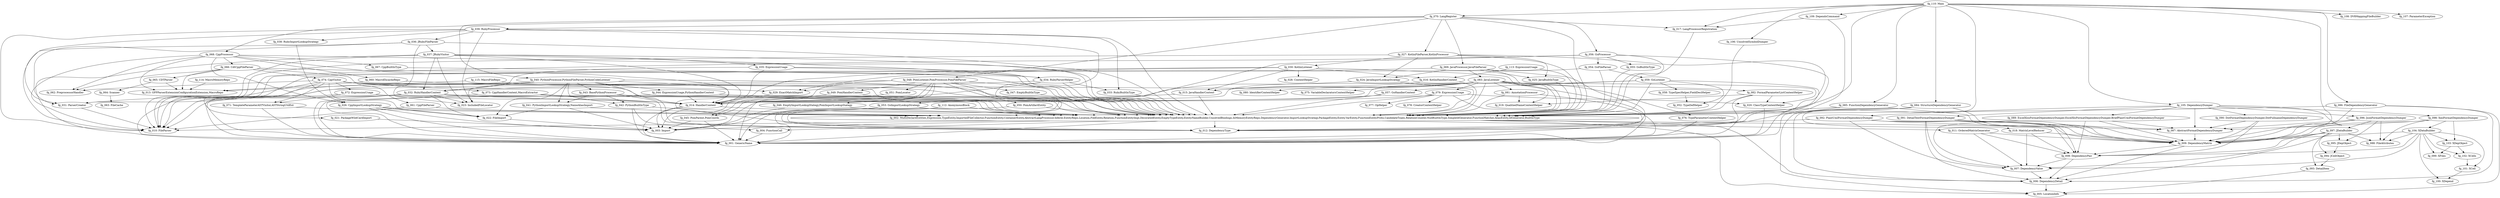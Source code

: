 digraph G { 
"fg_002: MultiDeclareEntities,Expression,TypeEntity,ImportedFileCollector,FunctionEntity,ContainerEntity,AbstractLangProcessor,Inferer,EntityRepo,Location,FileEntity,Relation,FunctionEntityImpl,DecoratedEntity,EmptyTypeEntity,EntityNameBuilder,UnsolvedBindings,InMemoryEntityRepo,DependencyGenerator,ImportLookupStrategy,PackageEntity,Entity,VarEntity,FunctionEntityProto,CandidateTypes,RelationCounter,NullBuiltInType,SimpleIdGenerator,FunctionMatcher,AliasEntity,IdGenerator,BuiltInType" -> "fg_012: DependencyType"; 
"fg_002: MultiDeclareEntities,Expression,TypeEntity,ImportedFileCollector,FunctionEntity,ContainerEntity,AbstractLangProcessor,Inferer,EntityRepo,Location,FileEntity,Relation,FunctionEntityImpl,DecoratedEntity,EmptyTypeEntity,EntityNameBuilder,UnsolvedBindings,InMemoryEntityRepo,DependencyGenerator,ImportLookupStrategy,PackageEntity,Entity,VarEntity,FunctionEntityProto,CandidateTypes,RelationCounter,NullBuiltInType,SimpleIdGenerator,FunctionMatcher,AliasEntity,IdGenerator,BuiltInType" -> "fg_011: OrderedMatrixGenerator"; 
"fg_002: MultiDeclareEntities,Expression,TypeEntity,ImportedFileCollector,FunctionEntity,ContainerEntity,AbstractLangProcessor,Inferer,EntityRepo,Location,FileEntity,Relation,FunctionEntityImpl,DecoratedEntity,EmptyTypeEntity,EntityNameBuilder,UnsolvedBindings,InMemoryEntityRepo,DependencyGenerator,ImportLookupStrategy,PackageEntity,Entity,VarEntity,FunctionEntityProto,CandidateTypes,RelationCounter,NullBuiltInType,SimpleIdGenerator,FunctionMatcher,AliasEntity,IdGenerator,BuiltInType" -> "fg_006: DependencyDetail"; 
"fg_002: MultiDeclareEntities,Expression,TypeEntity,ImportedFileCollector,FunctionEntity,ContainerEntity,AbstractLangProcessor,Inferer,EntityRepo,Location,FileEntity,Relation,FunctionEntityImpl,DecoratedEntity,EmptyTypeEntity,EntityNameBuilder,UnsolvedBindings,InMemoryEntityRepo,DependencyGenerator,ImportLookupStrategy,PackageEntity,Entity,VarEntity,FunctionEntityProto,CandidateTypes,RelationCounter,NullBuiltInType,SimpleIdGenerator,FunctionMatcher,AliasEntity,IdGenerator,BuiltInType" -> "fg_003: Import"; 
"fg_002: MultiDeclareEntities,Expression,TypeEntity,ImportedFileCollector,FunctionEntity,ContainerEntity,AbstractLangProcessor,Inferer,EntityRepo,Location,FileEntity,Relation,FunctionEntityImpl,DecoratedEntity,EmptyTypeEntity,EntityNameBuilder,UnsolvedBindings,InMemoryEntityRepo,DependencyGenerator,ImportLookupStrategy,PackageEntity,Entity,VarEntity,FunctionEntityProto,CandidateTypes,RelationCounter,NullBuiltInType,SimpleIdGenerator,FunctionMatcher,AliasEntity,IdGenerator,BuiltInType" -> "fg_004: FunctionCall"; 
"fg_002: MultiDeclareEntities,Expression,TypeEntity,ImportedFileCollector,FunctionEntity,ContainerEntity,AbstractLangProcessor,Inferer,EntityRepo,Location,FileEntity,Relation,FunctionEntityImpl,DecoratedEntity,EmptyTypeEntity,EntityNameBuilder,UnsolvedBindings,InMemoryEntityRepo,DependencyGenerator,ImportLookupStrategy,PackageEntity,Entity,VarEntity,FunctionEntityProto,CandidateTypes,RelationCounter,NullBuiltInType,SimpleIdGenerator,FunctionMatcher,AliasEntity,IdGenerator,BuiltInType" -> "fg_010: FileParser"; 
"fg_002: MultiDeclareEntities,Expression,TypeEntity,ImportedFileCollector,FunctionEntity,ContainerEntity,AbstractLangProcessor,Inferer,EntityRepo,Location,FileEntity,Relation,FunctionEntityImpl,DecoratedEntity,EmptyTypeEntity,EntityNameBuilder,UnsolvedBindings,InMemoryEntityRepo,DependencyGenerator,ImportLookupStrategy,PackageEntity,Entity,VarEntity,FunctionEntityProto,CandidateTypes,RelationCounter,NullBuiltInType,SimpleIdGenerator,FunctionMatcher,AliasEntity,IdGenerator,BuiltInType" -> "fg_009: DependencyMatrix"; 
"fg_002: MultiDeclareEntities,Expression,TypeEntity,ImportedFileCollector,FunctionEntity,ContainerEntity,AbstractLangProcessor,Inferer,EntityRepo,Location,FileEntity,Relation,FunctionEntityImpl,DecoratedEntity,EmptyTypeEntity,EntityNameBuilder,UnsolvedBindings,InMemoryEntityRepo,DependencyGenerator,ImportLookupStrategy,PackageEntity,Entity,VarEntity,FunctionEntityProto,CandidateTypes,RelationCounter,NullBuiltInType,SimpleIdGenerator,FunctionMatcher,AliasEntity,IdGenerator,BuiltInType" -> "fg_005: LocationInfo"; 
"fg_002: MultiDeclareEntities,Expression,TypeEntity,ImportedFileCollector,FunctionEntity,ContainerEntity,AbstractLangProcessor,Inferer,EntityRepo,Location,FileEntity,Relation,FunctionEntityImpl,DecoratedEntity,EmptyTypeEntity,EntityNameBuilder,UnsolvedBindings,InMemoryEntityRepo,DependencyGenerator,ImportLookupStrategy,PackageEntity,Entity,VarEntity,FunctionEntityProto,CandidateTypes,RelationCounter,NullBuiltInType,SimpleIdGenerator,FunctionMatcher,AliasEntity,IdGenerator,BuiltInType" -> "fg_001: GenericName"; 
"fg_004: FunctionCall" -> "fg_001: GenericName"; 
"fg_006: DependencyDetail" -> "fg_005: LocationInfo"; 
"fg_007: DependencyValue" -> "fg_006: DependencyDetail"; 
"fg_008: DependencyPair" -> "fg_007: DependencyValue"; 
"fg_008: DependencyPair" -> "fg_006: DependencyDetail"; 
"fg_009: DependencyMatrix" -> "fg_006: DependencyDetail"; 
"fg_009: DependencyMatrix" -> "fg_008: DependencyPair"; 
"fg_011: OrderedMatrixGenerator" -> "fg_007: DependencyValue"; 
"fg_011: OrderedMatrixGenerator" -> "fg_009: DependencyMatrix"; 
"fg_011: OrderedMatrixGenerator" -> "fg_008: DependencyPair"; 
"fg_014: HandlerContext" -> "fg_002: MultiDeclareEntities,Expression,TypeEntity,ImportedFileCollector,FunctionEntity,ContainerEntity,AbstractLangProcessor,Inferer,EntityRepo,Location,FileEntity,Relation,FunctionEntityImpl,DecoratedEntity,EmptyTypeEntity,EntityNameBuilder,UnsolvedBindings,InMemoryEntityRepo,DependencyGenerator,ImportLookupStrategy,PackageEntity,Entity,VarEntity,FunctionEntityProto,CandidateTypes,RelationCounter,NullBuiltInType,SimpleIdGenerator,FunctionMatcher,AliasEntity,IdGenerator,BuiltInType"; 
"fg_014: HandlerContext" -> "fg_003: Import"; 
"fg_014: HandlerContext" -> "fg_001: GenericName"; 
"fg_015: JavaHandlerContext" -> "fg_002: MultiDeclareEntities,Expression,TypeEntity,ImportedFileCollector,FunctionEntity,ContainerEntity,AbstractLangProcessor,Inferer,EntityRepo,Location,FileEntity,Relation,FunctionEntityImpl,DecoratedEntity,EmptyTypeEntity,EntityNameBuilder,UnsolvedBindings,InMemoryEntityRepo,DependencyGenerator,ImportLookupStrategy,PackageEntity,Entity,VarEntity,FunctionEntityProto,CandidateTypes,RelationCounter,NullBuiltInType,SimpleIdGenerator,FunctionMatcher,AliasEntity,IdGenerator,BuiltInType"; 
"fg_015: JavaHandlerContext" -> "fg_014: HandlerContext"; 
"fg_016: KotlinHandlerContext" -> "fg_002: MultiDeclareEntities,Expression,TypeEntity,ImportedFileCollector,FunctionEntity,ContainerEntity,AbstractLangProcessor,Inferer,EntityRepo,Location,FileEntity,Relation,FunctionEntityImpl,DecoratedEntity,EmptyTypeEntity,EntityNameBuilder,UnsolvedBindings,InMemoryEntityRepo,DependencyGenerator,ImportLookupStrategy,PackageEntity,Entity,VarEntity,FunctionEntityProto,CandidateTypes,RelationCounter,NullBuiltInType,SimpleIdGenerator,FunctionMatcher,AliasEntity,IdGenerator,BuiltInType"; 
"fg_016: KotlinHandlerContext" -> "fg_015: JavaHandlerContext"; 
"fg_017: LangProcessorRegistration" -> "fg_002: MultiDeclareEntities,Expression,TypeEntity,ImportedFileCollector,FunctionEntity,ContainerEntity,AbstractLangProcessor,Inferer,EntityRepo,Location,FileEntity,Relation,FunctionEntityImpl,DecoratedEntity,EmptyTypeEntity,EntityNameBuilder,UnsolvedBindings,InMemoryEntityRepo,DependencyGenerator,ImportLookupStrategy,PackageEntity,Entity,VarEntity,FunctionEntityProto,CandidateTypes,RelationCounter,NullBuiltInType,SimpleIdGenerator,FunctionMatcher,AliasEntity,IdGenerator,BuiltInType"; 
"fg_018: MatrixLevelReducer" -> "fg_007: DependencyValue"; 
"fg_018: MatrixLevelReducer" -> "fg_009: DependencyMatrix"; 
"fg_018: MatrixLevelReducer" -> "fg_008: DependencyPair"; 
"fg_020: ClassTypeContextHelper" -> "fg_001: GenericName"; 
"fg_021: PackageWildCardImport" -> "fg_003: Import"; 
"fg_022: FileImport" -> "fg_003: Import"; 
"fg_024: JavaImportLookupStrategy" -> "fg_002: MultiDeclareEntities,Expression,TypeEntity,ImportedFileCollector,FunctionEntity,ContainerEntity,AbstractLangProcessor,Inferer,EntityRepo,Location,FileEntity,Relation,FunctionEntityImpl,DecoratedEntity,EmptyTypeEntity,EntityNameBuilder,UnsolvedBindings,InMemoryEntityRepo,DependencyGenerator,ImportLookupStrategy,PackageEntity,Entity,VarEntity,FunctionEntityProto,CandidateTypes,RelationCounter,NullBuiltInType,SimpleIdGenerator,FunctionMatcher,AliasEntity,IdGenerator,BuiltInType"; 
"fg_024: JavaImportLookupStrategy" -> "fg_003: Import"; 
"fg_025: JavaBuiltInType" -> "fg_002: MultiDeclareEntities,Expression,TypeEntity,ImportedFileCollector,FunctionEntity,ContainerEntity,AbstractLangProcessor,Inferer,EntityRepo,Location,FileEntity,Relation,FunctionEntityImpl,DecoratedEntity,EmptyTypeEntity,EntityNameBuilder,UnsolvedBindings,InMemoryEntityRepo,DependencyGenerator,ImportLookupStrategy,PackageEntity,Entity,VarEntity,FunctionEntityProto,CandidateTypes,RelationCounter,NullBuiltInType,SimpleIdGenerator,FunctionMatcher,AliasEntity,IdGenerator,BuiltInType"; 
"fg_026: CppImportLookupStrategy" -> "fg_002: MultiDeclareEntities,Expression,TypeEntity,ImportedFileCollector,FunctionEntity,ContainerEntity,AbstractLangProcessor,Inferer,EntityRepo,Location,FileEntity,Relation,FunctionEntityImpl,DecoratedEntity,EmptyTypeEntity,EntityNameBuilder,UnsolvedBindings,InMemoryEntityRepo,DependencyGenerator,ImportLookupStrategy,PackageEntity,Entity,VarEntity,FunctionEntityProto,CandidateTypes,RelationCounter,NullBuiltInType,SimpleIdGenerator,FunctionMatcher,AliasEntity,IdGenerator,BuiltInType"; 
"fg_026: CppImportLookupStrategy" -> "fg_022: FileImport"; 
"fg_026: CppImportLookupStrategy" -> "fg_003: Import"; 
"fg_026: CppImportLookupStrategy" -> "fg_001: GenericName"; 
"fg_027: KotlinFileParser,KotlinProcessor" -> "fg_002: MultiDeclareEntities,Expression,TypeEntity,ImportedFileCollector,FunctionEntity,ContainerEntity,AbstractLangProcessor,Inferer,EntityRepo,Location,FileEntity,Relation,FunctionEntityImpl,DecoratedEntity,EmptyTypeEntity,EntityNameBuilder,UnsolvedBindings,InMemoryEntityRepo,DependencyGenerator,ImportLookupStrategy,PackageEntity,Entity,VarEntity,FunctionEntityProto,CandidateTypes,RelationCounter,NullBuiltInType,SimpleIdGenerator,FunctionMatcher,AliasEntity,IdGenerator,BuiltInType"; 
"fg_027: KotlinFileParser,KotlinProcessor" -> "fg_012: DependencyType"; 
"fg_027: KotlinFileParser,KotlinProcessor" -> "fg_025: JavaBuiltInType"; 
"fg_027: KotlinFileParser,KotlinProcessor" -> "fg_024: JavaImportLookupStrategy"; 
"fg_027: KotlinFileParser,KotlinProcessor" -> "fg_010: FileParser"; 
"fg_027: KotlinFileParser,KotlinProcessor" -> "fg_030: KotlinListener"; 
"fg_029: ExactMatchImport" -> "fg_003: Import"; 
"fg_030: KotlinListener" -> "fg_002: MultiDeclareEntities,Expression,TypeEntity,ImportedFileCollector,FunctionEntity,ContainerEntity,AbstractLangProcessor,Inferer,EntityRepo,Location,FileEntity,Relation,FunctionEntityImpl,DecoratedEntity,EmptyTypeEntity,EntityNameBuilder,UnsolvedBindings,InMemoryEntityRepo,DependencyGenerator,ImportLookupStrategy,PackageEntity,Entity,VarEntity,FunctionEntityProto,CandidateTypes,RelationCounter,NullBuiltInType,SimpleIdGenerator,FunctionMatcher,AliasEntity,IdGenerator,BuiltInType"; 
"fg_030: KotlinListener" -> "fg_029: ExactMatchImport"; 
"fg_030: KotlinListener" -> "fg_028: ContextHelper"; 
"fg_030: KotlinListener" -> "fg_016: KotlinHandlerContext"; 
"fg_030: KotlinListener" -> "fg_015: JavaHandlerContext"; 
"fg_030: KotlinListener" -> "fg_014: HandlerContext"; 
"fg_031: ParserCreator" -> "fg_010: FileParser"; 
"fg_032: RubyHandlerContext" -> "fg_002: MultiDeclareEntities,Expression,TypeEntity,ImportedFileCollector,FunctionEntity,ContainerEntity,AbstractLangProcessor,Inferer,EntityRepo,Location,FileEntity,Relation,FunctionEntityImpl,DecoratedEntity,EmptyTypeEntity,EntityNameBuilder,UnsolvedBindings,InMemoryEntityRepo,DependencyGenerator,ImportLookupStrategy,PackageEntity,Entity,VarEntity,FunctionEntityProto,CandidateTypes,RelationCounter,NullBuiltInType,SimpleIdGenerator,FunctionMatcher,AliasEntity,IdGenerator,BuiltInType"; 
"fg_032: RubyHandlerContext" -> "fg_031: ParserCreator"; 
"fg_032: RubyHandlerContext" -> "fg_022: FileImport"; 
"fg_032: RubyHandlerContext" -> "fg_010: FileParser"; 
"fg_032: RubyHandlerContext" -> "fg_023: IncludedFileLocator"; 
"fg_032: RubyHandlerContext" -> "fg_014: HandlerContext"; 
"fg_032: RubyHandlerContext" -> "fg_001: GenericName"; 
"fg_033: RubyBuiltInType" -> "fg_002: MultiDeclareEntities,Expression,TypeEntity,ImportedFileCollector,FunctionEntity,ContainerEntity,AbstractLangProcessor,Inferer,EntityRepo,Location,FileEntity,Relation,FunctionEntityImpl,DecoratedEntity,EmptyTypeEntity,EntityNameBuilder,UnsolvedBindings,InMemoryEntityRepo,DependencyGenerator,ImportLookupStrategy,PackageEntity,Entity,VarEntity,FunctionEntityProto,CandidateTypes,RelationCounter,NullBuiltInType,SimpleIdGenerator,FunctionMatcher,AliasEntity,IdGenerator,BuiltInType"; 
"fg_034: RubyParserHelper" -> "fg_002: MultiDeclareEntities,Expression,TypeEntity,ImportedFileCollector,FunctionEntity,ContainerEntity,AbstractLangProcessor,Inferer,EntityRepo,Location,FileEntity,Relation,FunctionEntityImpl,DecoratedEntity,EmptyTypeEntity,EntityNameBuilder,UnsolvedBindings,InMemoryEntityRepo,DependencyGenerator,ImportLookupStrategy,PackageEntity,Entity,VarEntity,FunctionEntityProto,CandidateTypes,RelationCounter,NullBuiltInType,SimpleIdGenerator,FunctionMatcher,AliasEntity,IdGenerator,BuiltInType"; 
"fg_034: RubyParserHelper" -> "fg_033: RubyBuiltInType"; 
"fg_034: RubyParserHelper" -> "fg_032: RubyHandlerContext"; 
"fg_034: RubyParserHelper" -> "fg_014: HandlerContext"; 
"fg_035: ExpressionUsage" -> "fg_002: MultiDeclareEntities,Expression,TypeEntity,ImportedFileCollector,FunctionEntity,ContainerEntity,AbstractLangProcessor,Inferer,EntityRepo,Location,FileEntity,Relation,FunctionEntityImpl,DecoratedEntity,EmptyTypeEntity,EntityNameBuilder,UnsolvedBindings,InMemoryEntityRepo,DependencyGenerator,ImportLookupStrategy,PackageEntity,Entity,VarEntity,FunctionEntityProto,CandidateTypes,RelationCounter,NullBuiltInType,SimpleIdGenerator,FunctionMatcher,AliasEntity,IdGenerator,BuiltInType"; 
"fg_035: ExpressionUsage" -> "fg_034: RubyParserHelper"; 
"fg_035: ExpressionUsage" -> "fg_032: RubyHandlerContext"; 
"fg_035: ExpressionUsage" -> "fg_014: HandlerContext"; 
"fg_036: JRubyFileParser" -> "fg_002: MultiDeclareEntities,Expression,TypeEntity,ImportedFileCollector,FunctionEntity,ContainerEntity,AbstractLangProcessor,Inferer,EntityRepo,Location,FileEntity,Relation,FunctionEntityImpl,DecoratedEntity,EmptyTypeEntity,EntityNameBuilder,UnsolvedBindings,InMemoryEntityRepo,DependencyGenerator,ImportLookupStrategy,PackageEntity,Entity,VarEntity,FunctionEntityProto,CandidateTypes,RelationCounter,NullBuiltInType,SimpleIdGenerator,FunctionMatcher,AliasEntity,IdGenerator,BuiltInType"; 
"fg_036: JRubyFileParser" -> "fg_031: ParserCreator"; 
"fg_036: JRubyFileParser" -> "fg_010: FileParser"; 
"fg_036: JRubyFileParser" -> "fg_023: IncludedFileLocator"; 
"fg_036: JRubyFileParser" -> "fg_037: JRubyVisitor"; 
"fg_037: JRubyVisitor" -> "fg_002: MultiDeclareEntities,Expression,TypeEntity,ImportedFileCollector,FunctionEntity,ContainerEntity,AbstractLangProcessor,Inferer,EntityRepo,Location,FileEntity,Relation,FunctionEntityImpl,DecoratedEntity,EmptyTypeEntity,EntityNameBuilder,UnsolvedBindings,InMemoryEntityRepo,DependencyGenerator,ImportLookupStrategy,PackageEntity,Entity,VarEntity,FunctionEntityProto,CandidateTypes,RelationCounter,NullBuiltInType,SimpleIdGenerator,FunctionMatcher,AliasEntity,IdGenerator,BuiltInType"; 
"fg_037: JRubyVisitor" -> "fg_031: ParserCreator"; 
"fg_037: JRubyVisitor" -> "fg_034: RubyParserHelper"; 
"fg_037: JRubyVisitor" -> "fg_032: RubyHandlerContext"; 
"fg_037: JRubyVisitor" -> "fg_035: ExpressionUsage"; 
"fg_037: JRubyVisitor" -> "fg_023: IncludedFileLocator"; 
"fg_037: JRubyVisitor" -> "fg_001: GenericName"; 
"fg_037: JRubyVisitor" -> "fg_014: HandlerContext"; 
"fg_038: RubyImportLookupStrategy" -> "fg_026: CppImportLookupStrategy"; 
"fg_039: RubyProcessor" -> "fg_012: DependencyType"; 
"fg_039: RubyProcessor" -> "fg_002: MultiDeclareEntities,Expression,TypeEntity,ImportedFileCollector,FunctionEntity,ContainerEntity,AbstractLangProcessor,Inferer,EntityRepo,Location,FileEntity,Relation,FunctionEntityImpl,DecoratedEntity,EmptyTypeEntity,EntityNameBuilder,UnsolvedBindings,InMemoryEntityRepo,DependencyGenerator,ImportLookupStrategy,PackageEntity,Entity,VarEntity,FunctionEntityProto,CandidateTypes,RelationCounter,NullBuiltInType,SimpleIdGenerator,FunctionMatcher,AliasEntity,IdGenerator,BuiltInType"; 
"fg_039: RubyProcessor" -> "fg_031: ParserCreator"; 
"fg_039: RubyProcessor" -> "fg_036: JRubyFileParser"; 
"fg_039: RubyProcessor" -> "fg_033: RubyBuiltInType"; 
"fg_039: RubyProcessor" -> "fg_010: FileParser"; 
"fg_039: RubyProcessor" -> "fg_023: IncludedFileLocator"; 
"fg_039: RubyProcessor" -> "fg_038: RubyImportLookupStrategy"; 
"fg_040: PythonProcessor,PythonFileParser,PythonCodeListener" -> "fg_002: MultiDeclareEntities,Expression,TypeEntity,ImportedFileCollector,FunctionEntity,ContainerEntity,AbstractLangProcessor,Inferer,EntityRepo,Location,FileEntity,Relation,FunctionEntityImpl,DecoratedEntity,EmptyTypeEntity,EntityNameBuilder,UnsolvedBindings,InMemoryEntityRepo,DependencyGenerator,ImportLookupStrategy,PackageEntity,Entity,VarEntity,FunctionEntityProto,CandidateTypes,RelationCounter,NullBuiltInType,SimpleIdGenerator,FunctionMatcher,AliasEntity,IdGenerator,BuiltInType"; 
"fg_040: PythonProcessor,PythonFileParser,PythonCodeListener" -> "fg_012: DependencyType"; 
"fg_040: PythonProcessor,PythonFileParser,PythonCodeListener" -> "fg_041: PythonImportLookupStrategy,NameAliasImport"; 
"fg_040: PythonProcessor,PythonFileParser,PythonCodeListener" -> "fg_022: FileImport"; 
"fg_040: PythonProcessor,PythonFileParser,PythonCodeListener" -> "fg_010: FileParser"; 
"fg_040: PythonProcessor,PythonFileParser,PythonCodeListener" -> "fg_043: BasePythonProcessor"; 
"fg_040: PythonProcessor,PythonFileParser,PythonCodeListener" -> "fg_023: IncludedFileLocator"; 
"fg_040: PythonProcessor,PythonFileParser,PythonCodeListener" -> "fg_014: HandlerContext"; 
"fg_040: PythonProcessor,PythonFileParser,PythonCodeListener" -> "fg_001: GenericName"; 
"fg_040: PythonProcessor,PythonFileParser,PythonCodeListener" -> "fg_044: ExpressionUsage,PythonHandlerContext"; 
"fg_040: PythonProcessor,PythonFileParser,PythonCodeListener" -> "fg_042: PythonBuiltInType"; 
"fg_041: PythonImportLookupStrategy,NameAliasImport" -> "fg_002: MultiDeclareEntities,Expression,TypeEntity,ImportedFileCollector,FunctionEntity,ContainerEntity,AbstractLangProcessor,Inferer,EntityRepo,Location,FileEntity,Relation,FunctionEntityImpl,DecoratedEntity,EmptyTypeEntity,EntityNameBuilder,UnsolvedBindings,InMemoryEntityRepo,DependencyGenerator,ImportLookupStrategy,PackageEntity,Entity,VarEntity,FunctionEntityProto,CandidateTypes,RelationCounter,NullBuiltInType,SimpleIdGenerator,FunctionMatcher,AliasEntity,IdGenerator,BuiltInType"; 
"fg_041: PythonImportLookupStrategy,NameAliasImport" -> "fg_022: FileImport"; 
"fg_041: PythonImportLookupStrategy,NameAliasImport" -> "fg_003: Import"; 
"fg_042: PythonBuiltInType" -> "fg_002: MultiDeclareEntities,Expression,TypeEntity,ImportedFileCollector,FunctionEntity,ContainerEntity,AbstractLangProcessor,Inferer,EntityRepo,Location,FileEntity,Relation,FunctionEntityImpl,DecoratedEntity,EmptyTypeEntity,EntityNameBuilder,UnsolvedBindings,InMemoryEntityRepo,DependencyGenerator,ImportLookupStrategy,PackageEntity,Entity,VarEntity,FunctionEntityProto,CandidateTypes,RelationCounter,NullBuiltInType,SimpleIdGenerator,FunctionMatcher,AliasEntity,IdGenerator,BuiltInType"; 
"fg_042: PythonBuiltInType" -> "fg_004: FunctionCall"; 
"fg_042: PythonBuiltInType" -> "fg_001: GenericName"; 
"fg_043: BasePythonProcessor" -> "fg_002: MultiDeclareEntities,Expression,TypeEntity,ImportedFileCollector,FunctionEntity,ContainerEntity,AbstractLangProcessor,Inferer,EntityRepo,Location,FileEntity,Relation,FunctionEntityImpl,DecoratedEntity,EmptyTypeEntity,EntityNameBuilder,UnsolvedBindings,InMemoryEntityRepo,DependencyGenerator,ImportLookupStrategy,PackageEntity,Entity,VarEntity,FunctionEntityProto,CandidateTypes,RelationCounter,NullBuiltInType,SimpleIdGenerator,FunctionMatcher,AliasEntity,IdGenerator,BuiltInType"; 
"fg_043: BasePythonProcessor" -> "fg_012: DependencyType"; 
"fg_043: BasePythonProcessor" -> "fg_041: PythonImportLookupStrategy,NameAliasImport"; 
"fg_043: BasePythonProcessor" -> "fg_042: PythonBuiltInType"; 
"fg_044: ExpressionUsage,PythonHandlerContext" -> "fg_002: MultiDeclareEntities,Expression,TypeEntity,ImportedFileCollector,FunctionEntity,ContainerEntity,AbstractLangProcessor,Inferer,EntityRepo,Location,FileEntity,Relation,FunctionEntityImpl,DecoratedEntity,EmptyTypeEntity,EntityNameBuilder,UnsolvedBindings,InMemoryEntityRepo,DependencyGenerator,ImportLookupStrategy,PackageEntity,Entity,VarEntity,FunctionEntityProto,CandidateTypes,RelationCounter,NullBuiltInType,SimpleIdGenerator,FunctionMatcher,AliasEntity,IdGenerator,BuiltInType"; 
"fg_044: ExpressionUsage,PythonHandlerContext" -> "fg_001: GenericName"; 
"fg_044: ExpressionUsage,PythonHandlerContext" -> "fg_014: HandlerContext"; 
"fg_045: PomParent,PomCoords" -> "fg_003: Import"; 
"fg_045: PomParent,PomCoords" -> "fg_001: GenericName"; 
"fg_046: EmptyImportLookupStategy,PomImportLookupStategy" -> "fg_002: MultiDeclareEntities,Expression,TypeEntity,ImportedFileCollector,FunctionEntity,ContainerEntity,AbstractLangProcessor,Inferer,EntityRepo,Location,FileEntity,Relation,FunctionEntityImpl,DecoratedEntity,EmptyTypeEntity,EntityNameBuilder,UnsolvedBindings,InMemoryEntityRepo,DependencyGenerator,ImportLookupStrategy,PackageEntity,Entity,VarEntity,FunctionEntityProto,CandidateTypes,RelationCounter,NullBuiltInType,SimpleIdGenerator,FunctionMatcher,AliasEntity,IdGenerator,BuiltInType"; 
"fg_046: EmptyImportLookupStategy,PomImportLookupStategy" -> "fg_003: Import"; 
"fg_047: EmptyBuiltInType" -> "fg_002: MultiDeclareEntities,Expression,TypeEntity,ImportedFileCollector,FunctionEntity,ContainerEntity,AbstractLangProcessor,Inferer,EntityRepo,Location,FileEntity,Relation,FunctionEntityImpl,DecoratedEntity,EmptyTypeEntity,EntityNameBuilder,UnsolvedBindings,InMemoryEntityRepo,DependencyGenerator,ImportLookupStrategy,PackageEntity,Entity,VarEntity,FunctionEntityProto,CandidateTypes,RelationCounter,NullBuiltInType,SimpleIdGenerator,FunctionMatcher,AliasEntity,IdGenerator,BuiltInType"; 
"fg_048: PomListener,PomProcessor,PomFileParser" -> "fg_002: MultiDeclareEntities,Expression,TypeEntity,ImportedFileCollector,FunctionEntity,ContainerEntity,AbstractLangProcessor,Inferer,EntityRepo,Location,FileEntity,Relation,FunctionEntityImpl,DecoratedEntity,EmptyTypeEntity,EntityNameBuilder,UnsolvedBindings,InMemoryEntityRepo,DependencyGenerator,ImportLookupStrategy,PackageEntity,Entity,VarEntity,FunctionEntityProto,CandidateTypes,RelationCounter,NullBuiltInType,SimpleIdGenerator,FunctionMatcher,AliasEntity,IdGenerator,BuiltInType"; 
"fg_048: PomListener,PomProcessor,PomFileParser" -> "fg_012: DependencyType"; 
"fg_048: PomListener,PomProcessor,PomFileParser" -> "fg_050: PomArtifactEntity"; 
"fg_048: PomListener,PomProcessor,PomFileParser" -> "fg_051: PomLocator"; 
"fg_048: PomListener,PomProcessor,PomFileParser" -> "fg_010: FileParser"; 
"fg_048: PomListener,PomProcessor,PomFileParser" -> "fg_045: PomParent,PomCoords"; 
"fg_048: PomListener,PomProcessor,PomFileParser" -> "fg_049: PomHandlerContext"; 
"fg_048: PomListener,PomProcessor,PomFileParser" -> "fg_014: HandlerContext"; 
"fg_048: PomListener,PomProcessor,PomFileParser" -> "fg_001: GenericName"; 
"fg_048: PomListener,PomProcessor,PomFileParser" -> "fg_047: EmptyBuiltInType"; 
"fg_048: PomListener,PomProcessor,PomFileParser" -> "fg_046: EmptyImportLookupStategy,PomImportLookupStategy"; 
"fg_049: PomHandlerContext" -> "fg_002: MultiDeclareEntities,Expression,TypeEntity,ImportedFileCollector,FunctionEntity,ContainerEntity,AbstractLangProcessor,Inferer,EntityRepo,Location,FileEntity,Relation,FunctionEntityImpl,DecoratedEntity,EmptyTypeEntity,EntityNameBuilder,UnsolvedBindings,InMemoryEntityRepo,DependencyGenerator,ImportLookupStrategy,PackageEntity,Entity,VarEntity,FunctionEntityProto,CandidateTypes,RelationCounter,NullBuiltInType,SimpleIdGenerator,FunctionMatcher,AliasEntity,IdGenerator,BuiltInType"; 
"fg_049: PomHandlerContext" -> "fg_014: HandlerContext"; 
"fg_050: PomArtifactEntity" -> "fg_002: MultiDeclareEntities,Expression,TypeEntity,ImportedFileCollector,FunctionEntity,ContainerEntity,AbstractLangProcessor,Inferer,EntityRepo,Location,FileEntity,Relation,FunctionEntityImpl,DecoratedEntity,EmptyTypeEntity,EntityNameBuilder,UnsolvedBindings,InMemoryEntityRepo,DependencyGenerator,ImportLookupStrategy,PackageEntity,Entity,VarEntity,FunctionEntityProto,CandidateTypes,RelationCounter,NullBuiltInType,SimpleIdGenerator,FunctionMatcher,AliasEntity,IdGenerator,BuiltInType"; 
"fg_050: PomArtifactEntity" -> "fg_001: GenericName"; 
"fg_051: PomLocator" -> "fg_045: PomParent,PomCoords"; 
"fg_053: GoImportLookupStrategy" -> "fg_002: MultiDeclareEntities,Expression,TypeEntity,ImportedFileCollector,FunctionEntity,ContainerEntity,AbstractLangProcessor,Inferer,EntityRepo,Location,FileEntity,Relation,FunctionEntityImpl,DecoratedEntity,EmptyTypeEntity,EntityNameBuilder,UnsolvedBindings,InMemoryEntityRepo,DependencyGenerator,ImportLookupStrategy,PackageEntity,Entity,VarEntity,FunctionEntityProto,CandidateTypes,RelationCounter,NullBuiltInType,SimpleIdGenerator,FunctionMatcher,AliasEntity,IdGenerator,BuiltInType"; 
"fg_053: GoImportLookupStrategy" -> "fg_003: Import"; 
"fg_054: GoFileParser" -> "fg_002: MultiDeclareEntities,Expression,TypeEntity,ImportedFileCollector,FunctionEntity,ContainerEntity,AbstractLangProcessor,Inferer,EntityRepo,Location,FileEntity,Relation,FunctionEntityImpl,DecoratedEntity,EmptyTypeEntity,EntityNameBuilder,UnsolvedBindings,InMemoryEntityRepo,DependencyGenerator,ImportLookupStrategy,PackageEntity,Entity,VarEntity,FunctionEntityProto,CandidateTypes,RelationCounter,NullBuiltInType,SimpleIdGenerator,FunctionMatcher,AliasEntity,IdGenerator,BuiltInType"; 
"fg_054: GoFileParser" -> "fg_059: GoListener"; 
"fg_054: GoFileParser" -> "fg_010: FileParser"; 
"fg_055: GoBuiltInType" -> "fg_002: MultiDeclareEntities,Expression,TypeEntity,ImportedFileCollector,FunctionEntity,ContainerEntity,AbstractLangProcessor,Inferer,EntityRepo,Location,FileEntity,Relation,FunctionEntityImpl,DecoratedEntity,EmptyTypeEntity,EntityNameBuilder,UnsolvedBindings,InMemoryEntityRepo,DependencyGenerator,ImportLookupStrategy,PackageEntity,Entity,VarEntity,FunctionEntityProto,CandidateTypes,RelationCounter,NullBuiltInType,SimpleIdGenerator,FunctionMatcher,AliasEntity,IdGenerator,BuiltInType"; 
"fg_056: GoProcessor" -> "fg_002: MultiDeclareEntities,Expression,TypeEntity,ImportedFileCollector,FunctionEntity,ContainerEntity,AbstractLangProcessor,Inferer,EntityRepo,Location,FileEntity,Relation,FunctionEntityImpl,DecoratedEntity,EmptyTypeEntity,EntityNameBuilder,UnsolvedBindings,InMemoryEntityRepo,DependencyGenerator,ImportLookupStrategy,PackageEntity,Entity,VarEntity,FunctionEntityProto,CandidateTypes,RelationCounter,NullBuiltInType,SimpleIdGenerator,FunctionMatcher,AliasEntity,IdGenerator,BuiltInType"; 
"fg_056: GoProcessor" -> "fg_012: DependencyType"; 
"fg_056: GoProcessor" -> "fg_055: GoBuiltInType"; 
"fg_056: GoProcessor" -> "fg_010: FileParser"; 
"fg_056: GoProcessor" -> "fg_054: GoFileParser"; 
"fg_056: GoProcessor" -> "fg_053: GoImportLookupStrategy"; 
"fg_057: GoHandlerContext" -> "fg_002: MultiDeclareEntities,Expression,TypeEntity,ImportedFileCollector,FunctionEntity,ContainerEntity,AbstractLangProcessor,Inferer,EntityRepo,Location,FileEntity,Relation,FunctionEntityImpl,DecoratedEntity,EmptyTypeEntity,EntityNameBuilder,UnsolvedBindings,InMemoryEntityRepo,DependencyGenerator,ImportLookupStrategy,PackageEntity,Entity,VarEntity,FunctionEntityProto,CandidateTypes,RelationCounter,NullBuiltInType,SimpleIdGenerator,FunctionMatcher,AliasEntity,IdGenerator,BuiltInType"; 
"fg_057: GoHandlerContext" -> "fg_014: HandlerContext"; 
"fg_058: TypeSpecHelper,FieldDeclHelper" -> "fg_052: TypeDefHelper"; 
"fg_059: GoListener" -> "fg_002: MultiDeclareEntities,Expression,TypeEntity,ImportedFileCollector,FunctionEntity,ContainerEntity,AbstractLangProcessor,Inferer,EntityRepo,Location,FileEntity,Relation,FunctionEntityImpl,DecoratedEntity,EmptyTypeEntity,EntityNameBuilder,UnsolvedBindings,InMemoryEntityRepo,DependencyGenerator,ImportLookupStrategy,PackageEntity,Entity,VarEntity,FunctionEntityProto,CandidateTypes,RelationCounter,NullBuiltInType,SimpleIdGenerator,FunctionMatcher,AliasEntity,IdGenerator,BuiltInType"; 
"fg_059: GoListener" -> "fg_052: TypeDefHelper"; 
"fg_059: GoListener" -> "fg_057: GoHandlerContext"; 
"fg_059: GoListener" -> "fg_058: TypeSpecHelper,FieldDeclHelper"; 
"fg_059: GoListener" -> "fg_001: GenericName"; 
"fg_059: GoListener" -> "fg_014: HandlerContext"; 
"fg_060: MacroEhcacheRepo" -> "fg_002: MultiDeclareEntities,Expression,TypeEntity,ImportedFileCollector,FunctionEntity,ContainerEntity,AbstractLangProcessor,Inferer,EntityRepo,Location,FileEntity,Relation,FunctionEntityImpl,DecoratedEntity,EmptyTypeEntity,EntityNameBuilder,UnsolvedBindings,InMemoryEntityRepo,DependencyGenerator,ImportLookupStrategy,PackageEntity,Entity,VarEntity,FunctionEntityProto,CandidateTypes,RelationCounter,NullBuiltInType,SimpleIdGenerator,FunctionMatcher,AliasEntity,IdGenerator,BuiltInType"; 
"fg_060: MacroEhcacheRepo" -> "fg_013: GPPParserExtensionConfigurationExtension,MacroRepo"; 
"fg_061: CppFileParser" -> "fg_002: MultiDeclareEntities,Expression,TypeEntity,ImportedFileCollector,FunctionEntity,ContainerEntity,AbstractLangProcessor,Inferer,EntityRepo,Location,FileEntity,Relation,FunctionEntityImpl,DecoratedEntity,EmptyTypeEntity,EntityNameBuilder,UnsolvedBindings,InMemoryEntityRepo,DependencyGenerator,ImportLookupStrategy,PackageEntity,Entity,VarEntity,FunctionEntityProto,CandidateTypes,RelationCounter,NullBuiltInType,SimpleIdGenerator,FunctionMatcher,AliasEntity,IdGenerator,BuiltInType"; 
"fg_061: CppFileParser" -> "fg_010: FileParser"; 
"fg_064: Scanner" -> "fg_063: FileCache"; 
"fg_065: CDTParser" -> "fg_064: Scanner"; 
"fg_065: CDTParser" -> "fg_013: GPPParserExtensionConfigurationExtension,MacroRepo"; 
"fg_066: CdtCppFileParser" -> "fg_002: MultiDeclareEntities,Expression,TypeEntity,ImportedFileCollector,FunctionEntity,ContainerEntity,AbstractLangProcessor,Inferer,EntityRepo,Location,FileEntity,Relation,FunctionEntityImpl,DecoratedEntity,EmptyTypeEntity,EntityNameBuilder,UnsolvedBindings,InMemoryEntityRepo,DependencyGenerator,ImportLookupStrategy,PackageEntity,Entity,VarEntity,FunctionEntityProto,CandidateTypes,RelationCounter,NullBuiltInType,SimpleIdGenerator,FunctionMatcher,AliasEntity,IdGenerator,BuiltInType"; 
"fg_066: CdtCppFileParser" -> "fg_074: CppVisitor"; 
"fg_066: CdtCppFileParser" -> "fg_013: GPPParserExtensionConfigurationExtension,MacroRepo"; 
"fg_066: CdtCppFileParser" -> "fg_061: CppFileParser"; 
"fg_066: CdtCppFileParser" -> "fg_062: PreprocessorHandler"; 
"fg_066: CdtCppFileParser" -> "fg_065: CDTParser"; 
"fg_067: CppBuiltInType" -> "fg_002: MultiDeclareEntities,Expression,TypeEntity,ImportedFileCollector,FunctionEntity,ContainerEntity,AbstractLangProcessor,Inferer,EntityRepo,Location,FileEntity,Relation,FunctionEntityImpl,DecoratedEntity,EmptyTypeEntity,EntityNameBuilder,UnsolvedBindings,InMemoryEntityRepo,DependencyGenerator,ImportLookupStrategy,PackageEntity,Entity,VarEntity,FunctionEntityProto,CandidateTypes,RelationCounter,NullBuiltInType,SimpleIdGenerator,FunctionMatcher,AliasEntity,IdGenerator,BuiltInType"; 
"fg_068: CppProcessor" -> "fg_012: DependencyType"; 
"fg_068: CppProcessor" -> "fg_002: MultiDeclareEntities,Expression,TypeEntity,ImportedFileCollector,FunctionEntity,ContainerEntity,AbstractLangProcessor,Inferer,EntityRepo,Location,FileEntity,Relation,FunctionEntityImpl,DecoratedEntity,EmptyTypeEntity,EntityNameBuilder,UnsolvedBindings,InMemoryEntityRepo,DependencyGenerator,ImportLookupStrategy,PackageEntity,Entity,VarEntity,FunctionEntityProto,CandidateTypes,RelationCounter,NullBuiltInType,SimpleIdGenerator,FunctionMatcher,AliasEntity,IdGenerator,BuiltInType"; 
"fg_068: CppProcessor" -> "fg_026: CppImportLookupStrategy"; 
"fg_068: CppProcessor" -> "fg_066: CdtCppFileParser"; 
"fg_068: CppProcessor" -> "fg_013: GPPParserExtensionConfigurationExtension,MacroRepo"; 
"fg_068: CppProcessor" -> "fg_067: CppBuiltInType"; 
"fg_068: CppProcessor" -> "fg_010: FileParser"; 
"fg_068: CppProcessor" -> "fg_062: PreprocessorHandler"; 
"fg_068: CppProcessor" -> "fg_060: MacroEhcacheRepo"; 
"fg_069: JavaProcessor,JavaFileParser" -> "fg_012: DependencyType"; 
"fg_069: JavaProcessor,JavaFileParser" -> "fg_002: MultiDeclareEntities,Expression,TypeEntity,ImportedFileCollector,FunctionEntity,ContainerEntity,AbstractLangProcessor,Inferer,EntityRepo,Location,FileEntity,Relation,FunctionEntityImpl,DecoratedEntity,EmptyTypeEntity,EntityNameBuilder,UnsolvedBindings,InMemoryEntityRepo,DependencyGenerator,ImportLookupStrategy,PackageEntity,Entity,VarEntity,FunctionEntityProto,CandidateTypes,RelationCounter,NullBuiltInType,SimpleIdGenerator,FunctionMatcher,AliasEntity,IdGenerator,BuiltInType"; 
"fg_069: JavaProcessor,JavaFileParser" -> "fg_025: JavaBuiltInType"; 
"fg_069: JavaProcessor,JavaFileParser" -> "fg_024: JavaImportLookupStrategy"; 
"fg_069: JavaProcessor,JavaFileParser" -> "fg_010: FileParser"; 
"fg_069: JavaProcessor,JavaFileParser" -> "fg_083: JavaListener"; 
"fg_070: LangRegister" -> "fg_002: MultiDeclareEntities,Expression,TypeEntity,ImportedFileCollector,FunctionEntity,ContainerEntity,AbstractLangProcessor,Inferer,EntityRepo,Location,FileEntity,Relation,FunctionEntityImpl,DecoratedEntity,EmptyTypeEntity,EntityNameBuilder,UnsolvedBindings,InMemoryEntityRepo,DependencyGenerator,ImportLookupStrategy,PackageEntity,Entity,VarEntity,FunctionEntityProto,CandidateTypes,RelationCounter,NullBuiltInType,SimpleIdGenerator,FunctionMatcher,AliasEntity,IdGenerator,BuiltInType"; 
"fg_070: LangRegister" -> "fg_056: GoProcessor"; 
"fg_070: LangRegister" -> "fg_040: PythonProcessor,PythonFileParser,PythonCodeListener"; 
"fg_070: LangRegister" -> "fg_039: RubyProcessor"; 
"fg_070: LangRegister" -> "fg_048: PomListener,PomProcessor,PomFileParser"; 
"fg_070: LangRegister" -> "fg_027: KotlinFileParser,KotlinProcessor"; 
"fg_070: LangRegister" -> "fg_017: LangProcessorRegistration"; 
"fg_070: LangRegister" -> "fg_069: JavaProcessor,JavaFileParser"; 
"fg_070: LangRegister" -> "fg_068: CppProcessor"; 
"fg_071: TemplateParameterASTVisitor,ASTStringUtilExt" -> "fg_002: MultiDeclareEntities,Expression,TypeEntity,ImportedFileCollector,FunctionEntity,ContainerEntity,AbstractLangProcessor,Inferer,EntityRepo,Location,FileEntity,Relation,FunctionEntityImpl,DecoratedEntity,EmptyTypeEntity,EntityNameBuilder,UnsolvedBindings,InMemoryEntityRepo,DependencyGenerator,ImportLookupStrategy,PackageEntity,Entity,VarEntity,FunctionEntityProto,CandidateTypes,RelationCounter,NullBuiltInType,SimpleIdGenerator,FunctionMatcher,AliasEntity,IdGenerator,BuiltInType"; 
"fg_071: TemplateParameterASTVisitor,ASTStringUtilExt" -> "fg_001: GenericName"; 
"fg_072: ExpressionUsage" -> "fg_002: MultiDeclareEntities,Expression,TypeEntity,ImportedFileCollector,FunctionEntity,ContainerEntity,AbstractLangProcessor,Inferer,EntityRepo,Location,FileEntity,Relation,FunctionEntityImpl,DecoratedEntity,EmptyTypeEntity,EntityNameBuilder,UnsolvedBindings,InMemoryEntityRepo,DependencyGenerator,ImportLookupStrategy,PackageEntity,Entity,VarEntity,FunctionEntityProto,CandidateTypes,RelationCounter,NullBuiltInType,SimpleIdGenerator,FunctionMatcher,AliasEntity,IdGenerator,BuiltInType"; 
"fg_072: ExpressionUsage" -> "fg_001: GenericName"; 
"fg_072: ExpressionUsage" -> "fg_014: HandlerContext"; 
"fg_072: ExpressionUsage" -> "fg_071: TemplateParameterASTVisitor,ASTStringUtilExt"; 
"fg_073: CppHandlerContext,MacroExtractor" -> "fg_002: MultiDeclareEntities,Expression,TypeEntity,ImportedFileCollector,FunctionEntity,ContainerEntity,AbstractLangProcessor,Inferer,EntityRepo,Location,FileEntity,Relation,FunctionEntityImpl,DecoratedEntity,EmptyTypeEntity,EntityNameBuilder,UnsolvedBindings,InMemoryEntityRepo,DependencyGenerator,ImportLookupStrategy,PackageEntity,Entity,VarEntity,FunctionEntityProto,CandidateTypes,RelationCounter,NullBuiltInType,SimpleIdGenerator,FunctionMatcher,AliasEntity,IdGenerator,BuiltInType"; 
"fg_073: CppHandlerContext,MacroExtractor" -> "fg_001: GenericName"; 
"fg_073: CppHandlerContext,MacroExtractor" -> "fg_014: HandlerContext"; 
"fg_074: CppVisitor" -> "fg_002: MultiDeclareEntities,Expression,TypeEntity,ImportedFileCollector,FunctionEntity,ContainerEntity,AbstractLangProcessor,Inferer,EntityRepo,Location,FileEntity,Relation,FunctionEntityImpl,DecoratedEntity,EmptyTypeEntity,EntityNameBuilder,UnsolvedBindings,InMemoryEntityRepo,DependencyGenerator,ImportLookupStrategy,PackageEntity,Entity,VarEntity,FunctionEntityProto,CandidateTypes,RelationCounter,NullBuiltInType,SimpleIdGenerator,FunctionMatcher,AliasEntity,IdGenerator,BuiltInType"; 
"fg_074: CppVisitor" -> "fg_029: ExactMatchImport"; 
"fg_074: CppVisitor" -> "fg_073: CppHandlerContext,MacroExtractor"; 
"fg_074: CppVisitor" -> "fg_072: ExpressionUsage"; 
"fg_074: CppVisitor" -> "fg_021: PackageWildCardImport"; 
"fg_074: CppVisitor" -> "fg_022: FileImport"; 
"fg_074: CppVisitor" -> "fg_071: TemplateParameterASTVisitor,ASTStringUtilExt"; 
"fg_074: CppVisitor" -> "fg_001: GenericName"; 
"fg_074: CppVisitor" -> "fg_014: HandlerContext"; 
"fg_074: CppVisitor" -> "fg_062: PreprocessorHandler"; 
"fg_076: TypeParameterContextHelper" -> "fg_001: GenericName"; 
"fg_079: ExpressionUsage" -> "fg_002: MultiDeclareEntities,Expression,TypeEntity,ImportedFileCollector,FunctionEntity,ContainerEntity,AbstractLangProcessor,Inferer,EntityRepo,Location,FileEntity,Relation,FunctionEntityImpl,DecoratedEntity,EmptyTypeEntity,EntityNameBuilder,UnsolvedBindings,InMemoryEntityRepo,DependencyGenerator,ImportLookupStrategy,PackageEntity,Entity,VarEntity,FunctionEntityProto,CandidateTypes,RelationCounter,NullBuiltInType,SimpleIdGenerator,FunctionMatcher,AliasEntity,IdGenerator,BuiltInType"; 
"fg_079: ExpressionUsage" -> "fg_077: OpHelper"; 
"fg_079: ExpressionUsage" -> "fg_020: ClassTypeContextHelper"; 
"fg_079: ExpressionUsage" -> "fg_014: HandlerContext"; 
"fg_079: ExpressionUsage" -> "fg_078: CreatorContextHelper"; 
"fg_079: ExpressionUsage" -> "fg_001: GenericName"; 
"fg_081: AnnotationProcessor" -> "fg_002: MultiDeclareEntities,Expression,TypeEntity,ImportedFileCollector,FunctionEntity,ContainerEntity,AbstractLangProcessor,Inferer,EntityRepo,Location,FileEntity,Relation,FunctionEntityImpl,DecoratedEntity,EmptyTypeEntity,EntityNameBuilder,UnsolvedBindings,InMemoryEntityRepo,DependencyGenerator,ImportLookupStrategy,PackageEntity,Entity,VarEntity,FunctionEntityProto,CandidateTypes,RelationCounter,NullBuiltInType,SimpleIdGenerator,FunctionMatcher,AliasEntity,IdGenerator,BuiltInType"; 
"fg_081: AnnotationProcessor" -> "fg_019: QualitiedNameContextHelper"; 
"fg_081: AnnotationProcessor" -> "fg_001: GenericName"; 
"fg_082: FormalParameterListContextHelper" -> "fg_002: MultiDeclareEntities,Expression,TypeEntity,ImportedFileCollector,FunctionEntity,ContainerEntity,AbstractLangProcessor,Inferer,EntityRepo,Location,FileEntity,Relation,FunctionEntityImpl,DecoratedEntity,EmptyTypeEntity,EntityNameBuilder,UnsolvedBindings,InMemoryEntityRepo,DependencyGenerator,ImportLookupStrategy,PackageEntity,Entity,VarEntity,FunctionEntityProto,CandidateTypes,RelationCounter,NullBuiltInType,SimpleIdGenerator,FunctionMatcher,AliasEntity,IdGenerator,BuiltInType"; 
"fg_082: FormalParameterListContextHelper" -> "fg_020: ClassTypeContextHelper"; 
"fg_082: FormalParameterListContextHelper" -> "fg_019: QualitiedNameContextHelper"; 
"fg_082: FormalParameterListContextHelper" -> "fg_001: GenericName"; 
"fg_083: JavaListener" -> "fg_076: TypeParameterContextHelper"; 
"fg_083: JavaListener" -> "fg_020: ClassTypeContextHelper"; 
"fg_083: JavaListener" -> "fg_015: JavaHandlerContext"; 
"fg_083: JavaListener" -> "fg_001: GenericName"; 
"fg_083: JavaListener" -> "fg_002: MultiDeclareEntities,Expression,TypeEntity,ImportedFileCollector,FunctionEntity,ContainerEntity,AbstractLangProcessor,Inferer,EntityRepo,Location,FileEntity,Relation,FunctionEntityImpl,DecoratedEntity,EmptyTypeEntity,EntityNameBuilder,UnsolvedBindings,InMemoryEntityRepo,DependencyGenerator,ImportLookupStrategy,PackageEntity,Entity,VarEntity,FunctionEntityProto,CandidateTypes,RelationCounter,NullBuiltInType,SimpleIdGenerator,FunctionMatcher,AliasEntity,IdGenerator,BuiltInType"; 
"fg_083: JavaListener" -> "fg_029: ExactMatchImport"; 
"fg_083: JavaListener" -> "fg_081: AnnotationProcessor"; 
"fg_083: JavaListener" -> "fg_079: ExpressionUsage"; 
"fg_083: JavaListener" -> "fg_080: IdentifierContextHelper"; 
"fg_083: JavaListener" -> "fg_019: QualitiedNameContextHelper"; 
"fg_083: JavaListener" -> "fg_014: HandlerContext"; 
"fg_083: JavaListener" -> "fg_082: FormalParameterListContextHelper"; 
"fg_083: JavaListener" -> "fg_075: VariableDeclaratorsContextHelper"; 
"fg_084: StructureDependencyGenerator" -> "fg_002: MultiDeclareEntities,Expression,TypeEntity,ImportedFileCollector,FunctionEntity,ContainerEntity,AbstractLangProcessor,Inferer,EntityRepo,Location,FileEntity,Relation,FunctionEntityImpl,DecoratedEntity,EmptyTypeEntity,EntityNameBuilder,UnsolvedBindings,InMemoryEntityRepo,DependencyGenerator,ImportLookupStrategy,PackageEntity,Entity,VarEntity,FunctionEntityProto,CandidateTypes,RelationCounter,NullBuiltInType,SimpleIdGenerator,FunctionMatcher,AliasEntity,IdGenerator,BuiltInType"; 
"fg_084: StructureDependencyGenerator" -> "fg_006: DependencyDetail"; 
"fg_084: StructureDependencyGenerator" -> "fg_009: DependencyMatrix"; 
"fg_084: StructureDependencyGenerator" -> "fg_005: LocationInfo"; 
"fg_085: FunctionDependencyGenerator" -> "fg_002: MultiDeclareEntities,Expression,TypeEntity,ImportedFileCollector,FunctionEntity,ContainerEntity,AbstractLangProcessor,Inferer,EntityRepo,Location,FileEntity,Relation,FunctionEntityImpl,DecoratedEntity,EmptyTypeEntity,EntityNameBuilder,UnsolvedBindings,InMemoryEntityRepo,DependencyGenerator,ImportLookupStrategy,PackageEntity,Entity,VarEntity,FunctionEntityProto,CandidateTypes,RelationCounter,NullBuiltInType,SimpleIdGenerator,FunctionMatcher,AliasEntity,IdGenerator,BuiltInType"; 
"fg_085: FunctionDependencyGenerator" -> "fg_009: DependencyMatrix"; 
"fg_085: FunctionDependencyGenerator" -> "fg_001: GenericName"; 
"fg_086: FileDependencyGenerator" -> "fg_002: MultiDeclareEntities,Expression,TypeEntity,ImportedFileCollector,FunctionEntity,ContainerEntity,AbstractLangProcessor,Inferer,EntityRepo,Location,FileEntity,Relation,FunctionEntityImpl,DecoratedEntity,EmptyTypeEntity,EntityNameBuilder,UnsolvedBindings,InMemoryEntityRepo,DependencyGenerator,ImportLookupStrategy,PackageEntity,Entity,VarEntity,FunctionEntityProto,CandidateTypes,RelationCounter,NullBuiltInType,SimpleIdGenerator,FunctionMatcher,AliasEntity,IdGenerator,BuiltInType"; 
"fg_086: FileDependencyGenerator" -> "fg_006: DependencyDetail"; 
"fg_086: FileDependencyGenerator" -> "fg_009: DependencyMatrix"; 
"fg_086: FileDependencyGenerator" -> "fg_005: LocationInfo"; 
"fg_087: AbstractFormatDependencyDumper" -> "fg_009: DependencyMatrix"; 
"fg_089: ExcelXlsxFormatDependencyDumper,ExcelXlsFormatDependencyDumper,BriefPlantUmlFormatDependencyDumper" -> "fg_007: DependencyValue"; 
"fg_089: ExcelXlsxFormatDependencyDumper,ExcelXlsFormatDependencyDumper,BriefPlantUmlFormatDependencyDumper" -> "fg_009: DependencyMatrix"; 
"fg_089: ExcelXlsxFormatDependencyDumper,ExcelXlsFormatDependencyDumper,BriefPlantUmlFormatDependencyDumper" -> "fg_087: AbstractFormatDependencyDumper"; 
"fg_089: ExcelXlsxFormatDependencyDumper,ExcelXlsFormatDependencyDumper,BriefPlantUmlFormatDependencyDumper" -> "fg_008: DependencyPair"; 
"fg_090: DotFormatDependencyDumper,DotFullnameDependencyDumper" -> "fg_009: DependencyMatrix"; 
"fg_090: DotFormatDependencyDumper,DotFullnameDependencyDumper" -> "fg_087: AbstractFormatDependencyDumper"; 
"fg_090: DotFormatDependencyDumper,DotFullnameDependencyDumper" -> "fg_008: DependencyPair"; 
"fg_091: DetailTextFormatDependencyDumper" -> "fg_007: DependencyValue"; 
"fg_091: DetailTextFormatDependencyDumper" -> "fg_006: DependencyDetail"; 
"fg_091: DetailTextFormatDependencyDumper" -> "fg_009: DependencyMatrix"; 
"fg_091: DetailTextFormatDependencyDumper" -> "fg_087: AbstractFormatDependencyDumper"; 
"fg_091: DetailTextFormatDependencyDumper" -> "fg_008: DependencyPair"; 
"fg_092: PlantUmlFormatDependencyDumper" -> "fg_012: DependencyType"; 
"fg_092: PlantUmlFormatDependencyDumper" -> "fg_007: DependencyValue"; 
"fg_092: PlantUmlFormatDependencyDumper" -> "fg_009: DependencyMatrix"; 
"fg_092: PlantUmlFormatDependencyDumper" -> "fg_087: AbstractFormatDependencyDumper"; 
"fg_092: PlantUmlFormatDependencyDumper" -> "fg_008: DependencyPair"; 
"fg_093: DetailItem" -> "fg_005: LocationInfo"; 
"fg_094: JCellObject" -> "fg_093: DetailItem"; 
"fg_095: JDepObject" -> "fg_094: JCellObject"; 
"fg_096: JsonFormatDependencyDumper" -> "fg_097: JDataBuilder"; 
"fg_096: JsonFormatDependencyDumper" -> "fg_095: JDepObject"; 
"fg_096: JsonFormatDependencyDumper" -> "fg_088: FileAttributes"; 
"fg_096: JsonFormatDependencyDumper" -> "fg_009: DependencyMatrix"; 
"fg_096: JsonFormatDependencyDumper" -> "fg_087: AbstractFormatDependencyDumper"; 
"fg_097: JDataBuilder" -> "fg_094: JCellObject"; 
"fg_097: JDataBuilder" -> "fg_007: DependencyValue"; 
"fg_097: JDataBuilder" -> "fg_006: DependencyDetail"; 
"fg_097: JDataBuilder" -> "fg_095: JDepObject"; 
"fg_097: JDataBuilder" -> "fg_009: DependencyMatrix"; 
"fg_097: JDataBuilder" -> "fg_088: FileAttributes"; 
"fg_097: JDataBuilder" -> "fg_008: DependencyPair"; 
"fg_097: JDataBuilder" -> "fg_093: DetailItem"; 
"fg_098: XmlFormatDependencyDumper" -> "fg_104: XDataBuilder"; 
"fg_098: XmlFormatDependencyDumper" -> "fg_088: FileAttributes"; 
"fg_098: XmlFormatDependencyDumper" -> "fg_009: DependencyMatrix"; 
"fg_098: XmlFormatDependencyDumper" -> "fg_087: AbstractFormatDependencyDumper"; 
"fg_098: XmlFormatDependencyDumper" -> "fg_103: XDepObject"; 
"fg_101: XCell" -> "fg_100: XDepend"; 
"fg_102: XCells" -> "fg_101: XCell"; 
"fg_103: XDepObject" -> "fg_099: XFiles"; 
"fg_103: XDepObject" -> "fg_102: XCells"; 
"fg_104: XDataBuilder" -> "fg_101: XCell"; 
"fg_104: XDataBuilder" -> "fg_007: DependencyValue"; 
"fg_104: XDataBuilder" -> "fg_099: XFiles"; 
"fg_104: XDataBuilder" -> "fg_009: DependencyMatrix"; 
"fg_104: XDataBuilder" -> "fg_088: FileAttributes"; 
"fg_104: XDataBuilder" -> "fg_100: XDepend"; 
"fg_104: XDataBuilder" -> "fg_102: XCells"; 
"fg_104: XDataBuilder" -> "fg_008: DependencyPair"; 
"fg_104: XDataBuilder" -> "fg_103: XDepObject"; 
"fg_105: DependencyDumper" -> "fg_089: ExcelXlsxFormatDependencyDumper,ExcelXlsFormatDependencyDumper,BriefPlantUmlFormatDependencyDumper"; 
"fg_105: DependencyDumper" -> "fg_096: JsonFormatDependencyDumper"; 
"fg_105: DependencyDumper" -> "fg_098: XmlFormatDependencyDumper"; 
"fg_105: DependencyDumper" -> "fg_091: DetailTextFormatDependencyDumper"; 
"fg_105: DependencyDumper" -> "fg_009: DependencyMatrix"; 
"fg_105: DependencyDumper" -> "fg_087: AbstractFormatDependencyDumper"; 
"fg_105: DependencyDumper" -> "fg_090: DotFormatDependencyDumper,DotFullnameDependencyDumper"; 
"fg_105: DependencyDumper" -> "fg_092: PlantUmlFormatDependencyDumper"; 
"fg_106: UnsolvedSymbolDumper" -> "fg_002: MultiDeclareEntities,Expression,TypeEntity,ImportedFileCollector,FunctionEntity,ContainerEntity,AbstractLangProcessor,Inferer,EntityRepo,Location,FileEntity,Relation,FunctionEntityImpl,DecoratedEntity,EmptyTypeEntity,EntityNameBuilder,UnsolvedBindings,InMemoryEntityRepo,DependencyGenerator,ImportLookupStrategy,PackageEntity,Entity,VarEntity,FunctionEntityProto,CandidateTypes,RelationCounter,NullBuiltInType,SimpleIdGenerator,FunctionMatcher,AliasEntity,IdGenerator,BuiltInType"; 
"fg_109: DependsCommand" -> "fg_012: DependencyType"; 
"fg_109: DependsCommand" -> "fg_017: LangProcessorRegistration"; 
"fg_110: Main" -> "fg_085: FunctionDependencyGenerator"; 
"fg_110: Main" -> "fg_108: DV8MappingFileBuilder"; 
"fg_110: Main" -> "fg_017: LangProcessorRegistration"; 
"fg_110: Main" -> "fg_018: MatrixLevelReducer"; 
"fg_110: Main" -> "fg_009: DependencyMatrix"; 
"fg_110: Main" -> "fg_109: DependsCommand"; 
"fg_110: Main" -> "fg_105: DependencyDumper"; 
"fg_110: Main" -> "fg_107: ParameterException"; 
"fg_110: Main" -> "fg_002: MultiDeclareEntities,Expression,TypeEntity,ImportedFileCollector,FunctionEntity,ContainerEntity,AbstractLangProcessor,Inferer,EntityRepo,Location,FileEntity,Relation,FunctionEntityImpl,DecoratedEntity,EmptyTypeEntity,EntityNameBuilder,UnsolvedBindings,InMemoryEntityRepo,DependencyGenerator,ImportLookupStrategy,PackageEntity,Entity,VarEntity,FunctionEntityProto,CandidateTypes,RelationCounter,NullBuiltInType,SimpleIdGenerator,FunctionMatcher,AliasEntity,IdGenerator,BuiltInType"; 
"fg_110: Main" -> "fg_084: StructureDependencyGenerator"; 
"fg_110: Main" -> "fg_070: LangRegister"; 
"fg_110: Main" -> "fg_086: FileDependencyGenerator"; 
"fg_110: Main" -> "fg_106: UnsolvedSymbolDumper"; 
"fg_112: AnonymousBlock" -> "fg_002: MultiDeclareEntities,Expression,TypeEntity,ImportedFileCollector,FunctionEntity,ContainerEntity,AbstractLangProcessor,Inferer,EntityRepo,Location,FileEntity,Relation,FunctionEntityImpl,DecoratedEntity,EmptyTypeEntity,EntityNameBuilder,UnsolvedBindings,InMemoryEntityRepo,DependencyGenerator,ImportLookupStrategy,PackageEntity,Entity,VarEntity,FunctionEntityProto,CandidateTypes,RelationCounter,NullBuiltInType,SimpleIdGenerator,FunctionMatcher,AliasEntity,IdGenerator,BuiltInType"; 
"fg_112: AnonymousBlock" -> "fg_001: GenericName"; 
"fg_113: ExpressionUsage" -> "fg_002: MultiDeclareEntities,Expression,TypeEntity,ImportedFileCollector,FunctionEntity,ContainerEntity,AbstractLangProcessor,Inferer,EntityRepo,Location,FileEntity,Relation,FunctionEntityImpl,DecoratedEntity,EmptyTypeEntity,EntityNameBuilder,UnsolvedBindings,InMemoryEntityRepo,DependencyGenerator,ImportLookupStrategy,PackageEntity,Entity,VarEntity,FunctionEntityProto,CandidateTypes,RelationCounter,NullBuiltInType,SimpleIdGenerator,FunctionMatcher,AliasEntity,IdGenerator,BuiltInType"; 
"fg_113: ExpressionUsage" -> "fg_016: KotlinHandlerContext"; 
"fg_114: MacroMemoryRepo" -> "fg_013: GPPParserExtensionConfigurationExtension,MacroRepo"; 
"fg_115: MacroFileRepo" -> "fg_002: MultiDeclareEntities,Expression,TypeEntity,ImportedFileCollector,FunctionEntity,ContainerEntity,AbstractLangProcessor,Inferer,EntityRepo,Location,FileEntity,Relation,FunctionEntityImpl,DecoratedEntity,EmptyTypeEntity,EntityNameBuilder,UnsolvedBindings,InMemoryEntityRepo,DependencyGenerator,ImportLookupStrategy,PackageEntity,Entity,VarEntity,FunctionEntityProto,CandidateTypes,RelationCounter,NullBuiltInType,SimpleIdGenerator,FunctionMatcher,AliasEntity,IdGenerator,BuiltInType"; 
"fg_115: MacroFileRepo" -> "fg_013: GPPParserExtensionConfigurationExtension,MacroRepo"; 
}